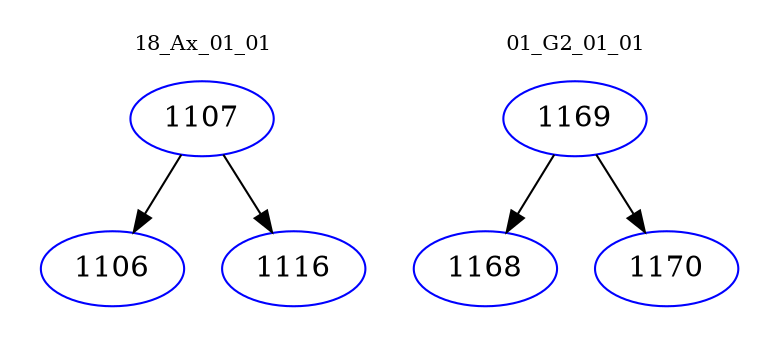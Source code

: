 digraph{
subgraph cluster_0 {
color = white
label = "18_Ax_01_01";
fontsize=10;
T0_1107 [label="1107", color="blue"]
T0_1107 -> T0_1106 [color="black"]
T0_1106 [label="1106", color="blue"]
T0_1107 -> T0_1116 [color="black"]
T0_1116 [label="1116", color="blue"]
}
subgraph cluster_1 {
color = white
label = "01_G2_01_01";
fontsize=10;
T1_1169 [label="1169", color="blue"]
T1_1169 -> T1_1168 [color="black"]
T1_1168 [label="1168", color="blue"]
T1_1169 -> T1_1170 [color="black"]
T1_1170 [label="1170", color="blue"]
}
}
